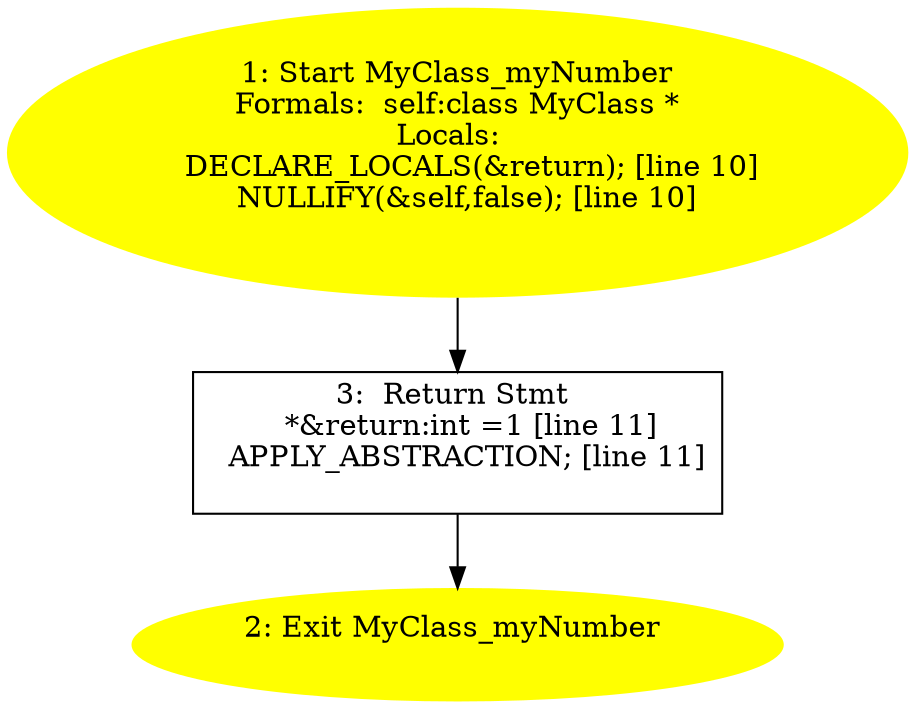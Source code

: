 digraph iCFG {
3 [label="3:  Return Stmt \n   *&return:int =1 [line 11]\n  APPLY_ABSTRACTION; [line 11]\n " shape="box"]
	

	 3 -> 2 ;
2 [label="2: Exit MyClass_myNumber \n  " color=yellow style=filled]
	

1 [label="1: Start MyClass_myNumber\nFormals:  self:class MyClass *\nLocals:  \n   DECLARE_LOCALS(&return); [line 10]\n  NULLIFY(&self,false); [line 10]\n " color=yellow style=filled]
	

	 1 -> 3 ;
}
